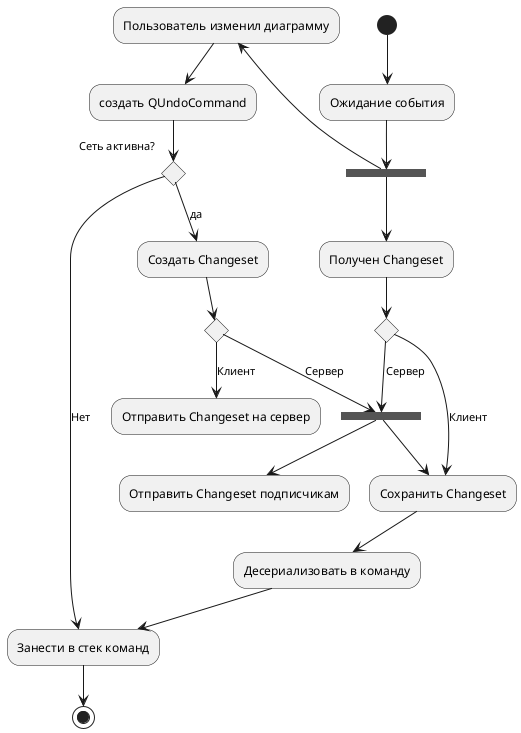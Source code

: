 @startuml changeset-propagation.svg
' inkscape -z -D --file=changeset-propagation.svg --export-pdf=changeset-propagation.pdf --export-area-drawing

skinparam monochrome true
skinparam defaultFontName Times New Roman
skinparam activityFontName Times New Roman
skinparam activityArrowFontName Times New Roman
skinparam circledCharacterFontName Times New Roman
skinparam classArrowFontName Times New Roman
skinparam classAttributeFontName Times New Roman
skinparam classFontName Times New Roman
skinparam classStereotypeFontName Times New Roman
skinparam noteFontName Times New Roman
skinparam titleFontName Times New Roman
skinparam footerFontName Times New Roman
skinparam headerFontName Times New Roman

(*) --> "Ожидание события"
--> ===event===
===event=== -left-> "Пользователь изменил диаграмму"
--> "создать QUndoCommand"
if "Сеть активна?" then
    --> [да] "Создать Changeset"
    if "" then
    	--> [Сервер]  ===A===
  		===A=== --> "Сохранить Changeset" as store_changeset
  		--> "Десериализовать в команду"
		--> "Занести в стек команд" as execute_command
    	===A=== --> "Отправить Changeset подписчикам"
    else
    	--> [Клиент] "Отправить Changeset на сервер"
   	endif
else
    --> [Нет] execute_command
    --> (*)
endif

===event=== --> "Получен Сhangeset"
if "" then
	--> [Сервер]  ===A===
else
    --> [Клиент] store_changeset
endif

@enduml